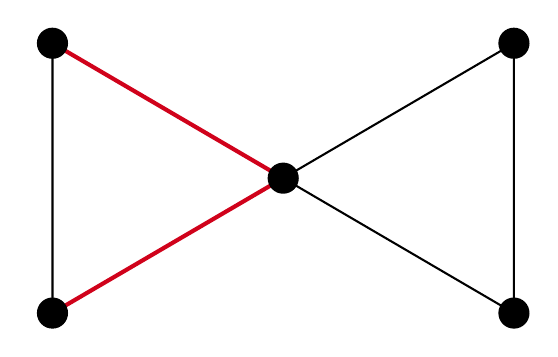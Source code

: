 \tikzset{every picture/.style={line width=0.75pt}} %set default line width to 0.75pt        

\begin{tikzpicture}[x=0.75pt,y=0.75pt,yscale=-1,xscale=1]
%uncomment if require: \path (0,576); %set diagram left start at 0, and has height of 576

%Shape: Triangle [id:dp5668434244584819] 
\draw   (304.17,171) -- (193,236) -- (193,106) -- cycle ;
%Shape: Triangle [id:dp5017361375279057] 
\draw   (304.17,171) -- (415.33,106) -- (415.33,236) -- cycle ;

%Shape: Circle [id:dp17187523405099614] 
\draw  [color={rgb, 255:red, 0; green, 0; blue, 0 }  ,draw opacity=1 ][fill={rgb, 255:red, 0; green, 0; blue, 0 }  ,fill opacity=1 ] (408.33,236) .. controls (408.33,232.13) and (411.47,229) .. (415.33,229) .. controls (419.2,229) and (422.33,232.13) .. (422.33,236) .. controls (422.33,239.87) and (419.2,243) .. (415.33,243) .. controls (411.47,243) and (408.33,239.87) .. (408.33,236) -- cycle ;
%Shape: Circle [id:dp447162700457552] 
\draw  [color={rgb, 255:red, 0; green, 0; blue, 0 }  ,draw opacity=1 ][fill={rgb, 255:red, 0; green, 0; blue, 0 }  ,fill opacity=1 ] (408.33,106) .. controls (408.33,102.13) and (411.47,99) .. (415.33,99) .. controls (419.2,99) and (422.33,102.13) .. (422.33,106) .. controls (422.33,109.87) and (419.2,113) .. (415.33,113) .. controls (411.47,113) and (408.33,109.87) .. (408.33,106) -- cycle ;
%Straight Lines [id:da9155682239054557] 
\draw [color={rgb, 255:red, 208; green, 2; blue, 27 }  ,draw opacity=1 ][line width=1.5]    (193,106) -- (304.17,171) ;
%Shape: Circle [id:dp5745161255190443] 
\draw  [color={rgb, 255:red, 0; green, 0; blue, 0 }  ,draw opacity=1 ][fill={rgb, 255:red, 0; green, 0; blue, 0 }  ,fill opacity=1 ] (186,106) .. controls (186,102.13) and (189.13,99) .. (193,99) .. controls (196.87,99) and (200,102.13) .. (200,106) .. controls (200,109.87) and (196.87,113) .. (193,113) .. controls (189.13,113) and (186,109.87) .. (186,106) -- cycle ;
%Straight Lines [id:da7878743776806392] 
\draw [color={rgb, 255:red, 208; green, 2; blue, 27 }  ,draw opacity=1 ][line width=1.5]    (193,236) -- (304.17,171) ;
%Shape: Circle [id:dp5399989048226439] 
\draw  [color={rgb, 255:red, 0; green, 0; blue, 0 }  ,draw opacity=1 ][fill={rgb, 255:red, 0; green, 0; blue, 0 }  ,fill opacity=1 ] (297.17,171) .. controls (297.17,167.13) and (300.3,164) .. (304.17,164) .. controls (308.03,164) and (311.17,167.13) .. (311.17,171) .. controls (311.17,174.87) and (308.03,178) .. (304.17,178) .. controls (300.3,178) and (297.17,174.87) .. (297.17,171) -- cycle ;
%Shape: Circle [id:dp25229544793155245] 
\draw  [color={rgb, 255:red, 0; green, 0; blue, 0 }  ,draw opacity=1 ][fill={rgb, 255:red, 0; green, 0; blue, 0 }  ,fill opacity=1 ] (186,236) .. controls (186,232.13) and (189.13,229) .. (193,229) .. controls (196.87,229) and (200,232.13) .. (200,236) .. controls (200,239.87) and (196.87,243) .. (193,243) .. controls (189.13,243) and (186,239.87) .. (186,236) -- cycle ;




\end{tikzpicture}